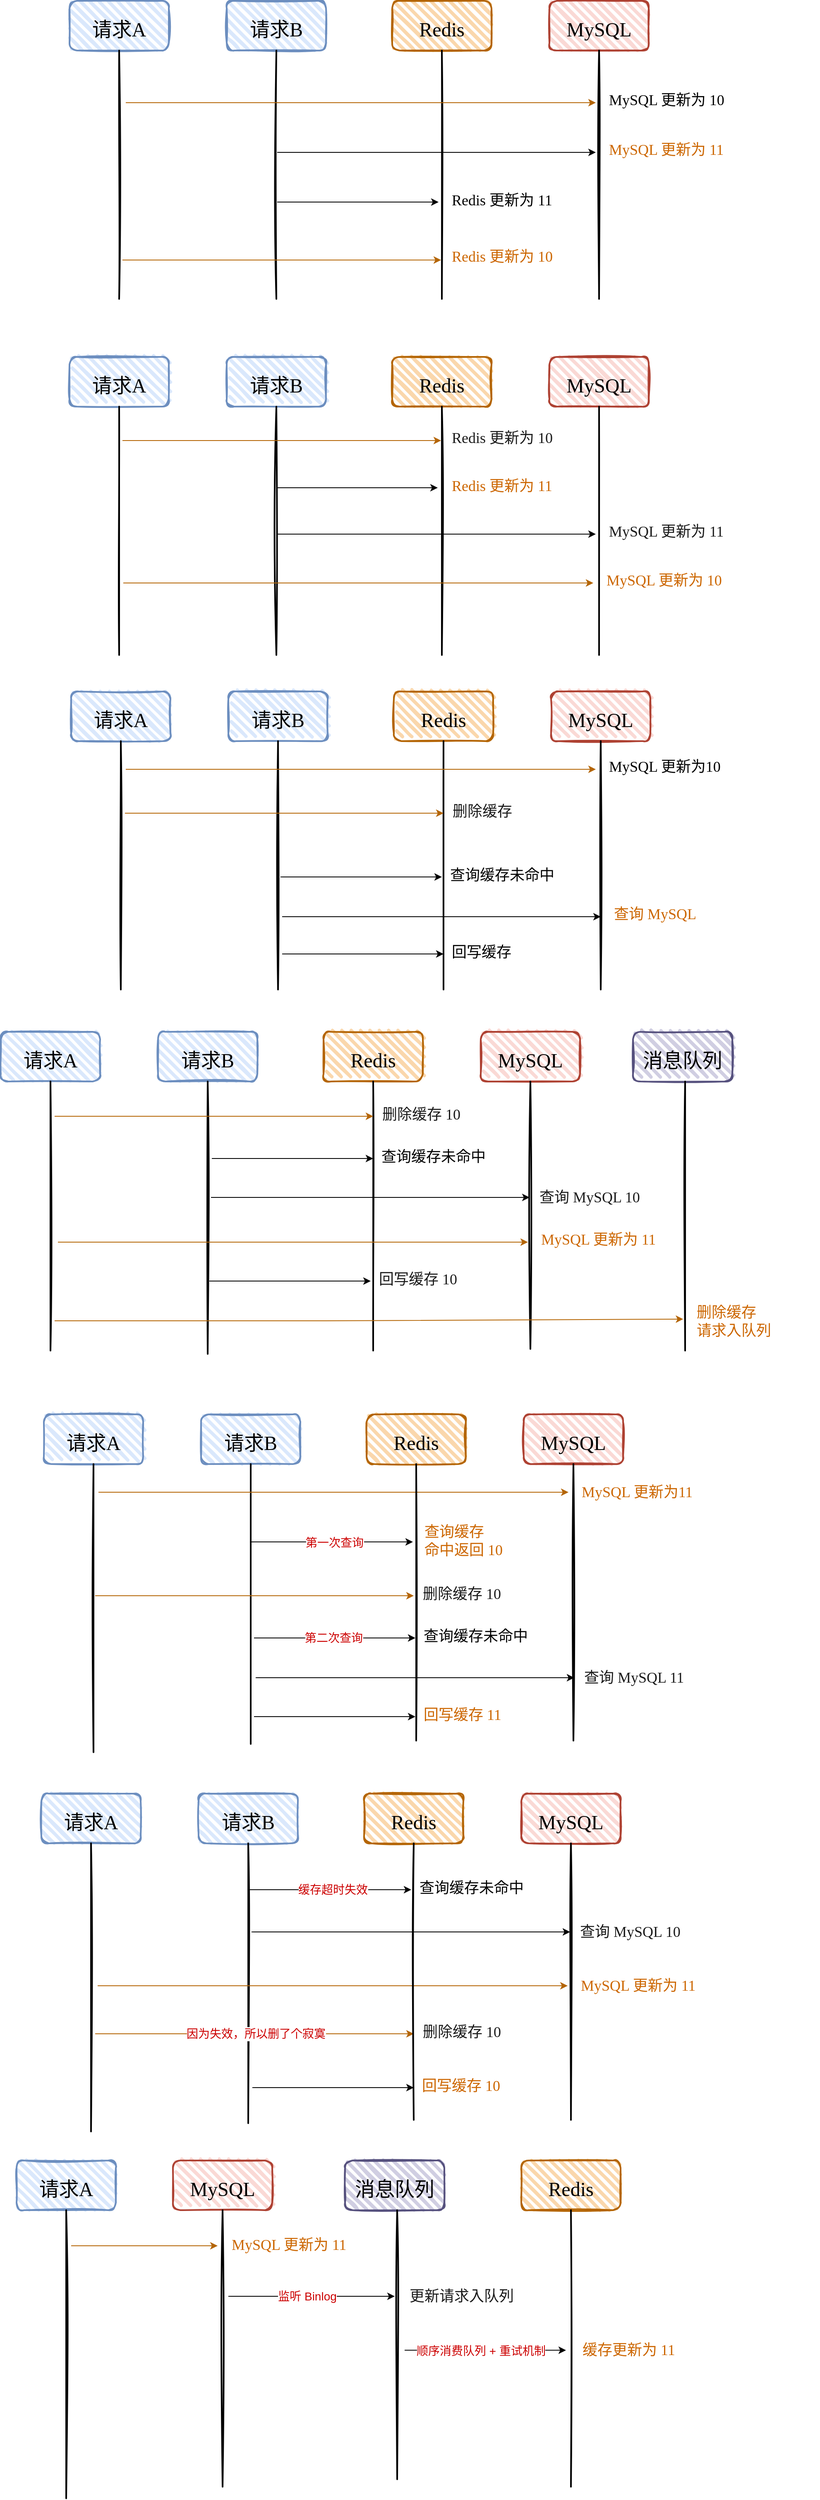 <mxfile version="17.4.0" type="device"><diagram id="GYB2QTVWEVXGpNYbcxTt" name="Page-1"><mxGraphModel dx="1541" dy="661" grid="0" gridSize="10" guides="1" tooltips="1" connect="1" arrows="1" fold="1" page="0" pageScale="1" pageWidth="827" pageHeight="1169" background="none" math="0" shadow="0"><root><mxCell id="0"/><mxCell id="1" parent="0"/><mxCell id="cZHwRomV8gvVCA8UP1Ws-7" value="&lt;font face=&quot;Comic Sans MS&quot; style=&quot;font-size: 24px&quot;&gt;请求A&lt;/font&gt;" style="rounded=1;whiteSpace=wrap;html=1;strokeWidth=2;fillWeight=4;hachureGap=8;hachureAngle=45;fillColor=#dae8fc;sketch=1;fontSize=36;strokeColor=#6c8ebf;" vertex="1" parent="1"><mxGeometry x="30" y="50" width="120" height="60" as="geometry"/></mxCell><mxCell id="cZHwRomV8gvVCA8UP1Ws-8" value="&lt;font face=&quot;Comic Sans MS&quot; style=&quot;font-size: 24px&quot;&gt;请求B&lt;/font&gt;" style="rounded=1;whiteSpace=wrap;html=1;strokeWidth=2;fillWeight=4;hachureGap=8;hachureAngle=45;fillColor=#dae8fc;sketch=1;fontSize=36;strokeColor=#6c8ebf;" vertex="1" parent="1"><mxGeometry x="220" y="50" width="120" height="60" as="geometry"/></mxCell><mxCell id="cZHwRomV8gvVCA8UP1Ws-9" value="&lt;font face=&quot;Comic Sans MS&quot; style=&quot;font-size: 24px&quot;&gt;Redis&lt;/font&gt;" style="rounded=1;whiteSpace=wrap;html=1;strokeWidth=2;fillWeight=4;hachureGap=8;hachureAngle=45;fillColor=#fad7ac;sketch=1;fontSize=36;strokeColor=#b46504;" vertex="1" parent="1"><mxGeometry x="420" y="50" width="120" height="60" as="geometry"/></mxCell><mxCell id="cZHwRomV8gvVCA8UP1Ws-10" value="&lt;font face=&quot;Comic Sans MS&quot; style=&quot;font-size: 24px&quot;&gt;MySQL&lt;/font&gt;" style="rounded=1;whiteSpace=wrap;html=1;strokeWidth=2;fillWeight=4;hachureGap=8;hachureAngle=45;fillColor=#fad9d5;sketch=1;fontSize=36;strokeColor=#ae4132;" vertex="1" parent="1"><mxGeometry x="610" y="50" width="120" height="60" as="geometry"/></mxCell><mxCell id="cZHwRomV8gvVCA8UP1Ws-11" value="" style="line;strokeWidth=2;direction=south;html=1;sketch=1;fontFamily=Comic Sans MS;fontSize=24;" vertex="1" parent="1"><mxGeometry x="85" y="110" width="10" height="300" as="geometry"/></mxCell><mxCell id="cZHwRomV8gvVCA8UP1Ws-12" value="" style="line;strokeWidth=2;direction=south;html=1;sketch=1;fontFamily=Comic Sans MS;fontSize=24;" vertex="1" parent="1"><mxGeometry x="275" y="110" width="10" height="300" as="geometry"/></mxCell><mxCell id="cZHwRomV8gvVCA8UP1Ws-13" value="" style="line;strokeWidth=2;direction=south;html=1;sketch=1;fontFamily=Comic Sans MS;fontSize=24;" vertex="1" parent="1"><mxGeometry x="475" y="110" width="10" height="300" as="geometry"/></mxCell><mxCell id="cZHwRomV8gvVCA8UP1Ws-14" value="" style="line;strokeWidth=2;direction=south;html=1;sketch=1;fontFamily=Comic Sans MS;fontSize=24;" vertex="1" parent="1"><mxGeometry x="665" y="110" width="10" height="300" as="geometry"/></mxCell><mxCell id="cZHwRomV8gvVCA8UP1Ws-24" value="" style="endArrow=classic;html=1;rounded=0;fontFamily=Comic Sans MS;fontSize=24;entryX=0.226;entryY=0.7;entryDx=0;entryDy=0;entryPerimeter=0;fillColor=#fad7ac;strokeColor=#b46504;" edge="1" parent="1"><mxGeometry relative="1" as="geometry"><mxPoint x="98" y="173" as="sourcePoint"/><mxPoint x="666" y="173.06" as="targetPoint"/><Array as="points"><mxPoint x="608" y="173"/></Array></mxGeometry></mxCell><mxCell id="cZHwRomV8gvVCA8UP1Ws-26" value="" style="endArrow=classic;html=1;rounded=0;fontFamily=Comic Sans MS;fontSize=24;entryX=0.226;entryY=0.7;entryDx=0;entryDy=0;entryPerimeter=0;" edge="1" parent="1"><mxGeometry relative="1" as="geometry"><mxPoint x="281" y="233" as="sourcePoint"/><mxPoint x="666" y="233.06" as="targetPoint"/><Array as="points"><mxPoint x="608" y="233"/></Array></mxGeometry></mxCell><mxCell id="cZHwRomV8gvVCA8UP1Ws-27" value="" style="endArrow=classic;html=1;rounded=0;fontFamily=Comic Sans MS;fontSize=24;entryX=0.226;entryY=0.7;entryDx=0;entryDy=0;entryPerimeter=0;" edge="1" parent="1"><mxGeometry relative="1" as="geometry"><mxPoint x="281" y="293" as="sourcePoint"/><mxPoint x="476" y="293.06" as="targetPoint"/><Array as="points"><mxPoint x="418" y="293"/></Array></mxGeometry></mxCell><mxCell id="cZHwRomV8gvVCA8UP1Ws-28" value="" style="endArrow=classic;html=1;rounded=0;fontFamily=Comic Sans MS;fontSize=24;entryX=0.226;entryY=0.7;entryDx=0;entryDy=0;entryPerimeter=0;fillColor=#fad7ac;strokeColor=#b46504;" edge="1" parent="1"><mxGeometry relative="1" as="geometry"><mxPoint x="94" y="363" as="sourcePoint"/><mxPoint x="479" y="363.06" as="targetPoint"/><Array as="points"><mxPoint x="421" y="363"/></Array></mxGeometry></mxCell><mxCell id="cZHwRomV8gvVCA8UP1Ws-29" value="&lt;font style=&quot;font-size: 18px&quot;&gt;MySQL 更新为 10&lt;/font&gt;" style="text;whiteSpace=wrap;html=1;fontSize=18;fontFamily=Comic Sans MS;" vertex="1" parent="1"><mxGeometry x="680" y="153" width="240" height="40" as="geometry"/></mxCell><mxCell id="cZHwRomV8gvVCA8UP1Ws-30" value="&lt;font style=&quot;font-size: 18px&quot; color=&quot;#cc6600&quot;&gt;MySQL 更新为 11&lt;/font&gt;" style="text;whiteSpace=wrap;html=1;fontSize=18;fontFamily=Comic Sans MS;" vertex="1" parent="1"><mxGeometry x="680" y="213" width="240" height="40" as="geometry"/></mxCell><mxCell id="cZHwRomV8gvVCA8UP1Ws-31" value="&lt;font style=&quot;font-size: 18px&quot;&gt;Redis 更新为 11&lt;/font&gt;" style="text;whiteSpace=wrap;html=1;fontSize=18;fontFamily=Comic Sans MS;" vertex="1" parent="1"><mxGeometry x="490" y="274" width="160" height="37" as="geometry"/></mxCell><mxCell id="cZHwRomV8gvVCA8UP1Ws-32" value="&lt;font style=&quot;font-size: 18px&quot; color=&quot;#cc6600&quot;&gt;Redis 更新为 10&lt;/font&gt;" style="text;whiteSpace=wrap;html=1;fontSize=18;fontFamily=Comic Sans MS;" vertex="1" parent="1"><mxGeometry x="490" y="342" width="150" height="38" as="geometry"/></mxCell><mxCell id="cZHwRomV8gvVCA8UP1Ws-33" value="&lt;font face=&quot;Comic Sans MS&quot; style=&quot;font-size: 24px&quot;&gt;请求A&lt;/font&gt;" style="rounded=1;whiteSpace=wrap;html=1;strokeWidth=2;fillWeight=4;hachureGap=8;hachureAngle=45;fillColor=#dae8fc;sketch=1;fontSize=36;strokeColor=#6c8ebf;" vertex="1" parent="1"><mxGeometry x="30" y="480" width="120" height="60" as="geometry"/></mxCell><mxCell id="cZHwRomV8gvVCA8UP1Ws-34" value="&lt;font face=&quot;Comic Sans MS&quot; style=&quot;font-size: 24px&quot;&gt;请求B&lt;/font&gt;" style="rounded=1;whiteSpace=wrap;html=1;strokeWidth=2;fillWeight=4;hachureGap=8;hachureAngle=45;fillColor=#dae8fc;sketch=1;fontSize=36;strokeColor=#6c8ebf;" vertex="1" parent="1"><mxGeometry x="220" y="480" width="120" height="60" as="geometry"/></mxCell><mxCell id="cZHwRomV8gvVCA8UP1Ws-35" value="&lt;font face=&quot;Comic Sans MS&quot; style=&quot;font-size: 24px&quot;&gt;Redis&lt;/font&gt;" style="rounded=1;whiteSpace=wrap;html=1;strokeWidth=2;fillWeight=4;hachureGap=8;hachureAngle=45;fillColor=#fad7ac;sketch=1;fontSize=36;strokeColor=#b46504;" vertex="1" parent="1"><mxGeometry x="420" y="480" width="120" height="60" as="geometry"/></mxCell><mxCell id="cZHwRomV8gvVCA8UP1Ws-36" value="&lt;font face=&quot;Comic Sans MS&quot; style=&quot;font-size: 24px&quot;&gt;MySQL&lt;/font&gt;" style="rounded=1;whiteSpace=wrap;html=1;strokeWidth=2;fillWeight=4;hachureGap=8;hachureAngle=45;fillColor=#fad9d5;sketch=1;fontSize=36;strokeColor=#ae4132;" vertex="1" parent="1"><mxGeometry x="610" y="480" width="120" height="60" as="geometry"/></mxCell><mxCell id="cZHwRomV8gvVCA8UP1Ws-37" value="" style="line;strokeWidth=2;direction=south;html=1;sketch=1;fontFamily=Comic Sans MS;fontSize=24;" vertex="1" parent="1"><mxGeometry x="85" y="540" width="10" height="300" as="geometry"/></mxCell><mxCell id="cZHwRomV8gvVCA8UP1Ws-38" value="" style="line;strokeWidth=2;direction=south;html=1;sketch=1;fontFamily=Comic Sans MS;fontSize=24;" vertex="1" parent="1"><mxGeometry x="275" y="540" width="10" height="300" as="geometry"/></mxCell><mxCell id="cZHwRomV8gvVCA8UP1Ws-39" value="" style="line;strokeWidth=2;direction=south;html=1;sketch=1;fontFamily=Comic Sans MS;fontSize=24;" vertex="1" parent="1"><mxGeometry x="475" y="540" width="10" height="300" as="geometry"/></mxCell><mxCell id="cZHwRomV8gvVCA8UP1Ws-40" value="" style="line;strokeWidth=2;direction=south;html=1;sketch=1;fontFamily=Comic Sans MS;fontSize=24;" vertex="1" parent="1"><mxGeometry x="665" y="540" width="10" height="300" as="geometry"/></mxCell><mxCell id="cZHwRomV8gvVCA8UP1Ws-41" value="" style="endArrow=classic;html=1;rounded=0;fontFamily=Comic Sans MS;fontSize=24;entryX=0.226;entryY=0.7;entryDx=0;entryDy=0;entryPerimeter=0;fillColor=#fad7ac;strokeColor=#b46504;" edge="1" parent="1"><mxGeometry relative="1" as="geometry"><mxPoint x="95" y="753" as="sourcePoint"/><mxPoint x="663.0" y="753.06" as="targetPoint"/><Array as="points"><mxPoint x="605" y="753"/></Array></mxGeometry></mxCell><mxCell id="cZHwRomV8gvVCA8UP1Ws-42" value="" style="endArrow=classic;html=1;rounded=0;fontFamily=Comic Sans MS;fontSize=24;entryX=0.226;entryY=0.7;entryDx=0;entryDy=0;entryPerimeter=0;" edge="1" parent="1"><mxGeometry relative="1" as="geometry"><mxPoint x="281" y="694" as="sourcePoint"/><mxPoint x="666.0" y="694.06" as="targetPoint"/><Array as="points"><mxPoint x="608" y="694"/></Array></mxGeometry></mxCell><mxCell id="cZHwRomV8gvVCA8UP1Ws-43" value="" style="endArrow=classic;html=1;rounded=0;fontFamily=Comic Sans MS;fontSize=24;entryX=0.226;entryY=0.7;entryDx=0;entryDy=0;entryPerimeter=0;" edge="1" parent="1"><mxGeometry relative="1" as="geometry"><mxPoint x="280" y="638" as="sourcePoint"/><mxPoint x="475" y="638.06" as="targetPoint"/><Array as="points"><mxPoint x="417" y="638"/></Array></mxGeometry></mxCell><mxCell id="cZHwRomV8gvVCA8UP1Ws-44" value="" style="endArrow=classic;html=1;rounded=0;fontFamily=Comic Sans MS;fontSize=24;entryX=0.226;entryY=0.7;entryDx=0;entryDy=0;entryPerimeter=0;fillColor=#fad7ac;strokeColor=#b46504;" edge="1" parent="1"><mxGeometry relative="1" as="geometry"><mxPoint x="94" y="581" as="sourcePoint"/><mxPoint x="479" y="581.06" as="targetPoint"/><Array as="points"><mxPoint x="421" y="581"/></Array></mxGeometry></mxCell><mxCell id="cZHwRomV8gvVCA8UP1Ws-45" value="&lt;font style=&quot;font-size: 18px&quot; color=&quot;#cc6600&quot;&gt;MySQL 更新为 10&lt;/font&gt;" style="text;whiteSpace=wrap;html=1;fontSize=18;fontFamily=Comic Sans MS;" vertex="1" parent="1"><mxGeometry x="677" y="733" width="240" height="40" as="geometry"/></mxCell><mxCell id="cZHwRomV8gvVCA8UP1Ws-46" value="&lt;font style=&quot;font-size: 18px&quot; color=&quot;#1a1a1a&quot;&gt;MySQL 更新为 11&lt;/font&gt;" style="text;whiteSpace=wrap;html=1;fontSize=18;fontFamily=Comic Sans MS;" vertex="1" parent="1"><mxGeometry x="680" y="674" width="240" height="40" as="geometry"/></mxCell><mxCell id="cZHwRomV8gvVCA8UP1Ws-47" value="&lt;font style=&quot;font-size: 18px&quot; color=&quot;#cc6600&quot;&gt;Redis 更新为 11&lt;/font&gt;" style="text;whiteSpace=wrap;html=1;fontSize=18;fontFamily=Comic Sans MS;" vertex="1" parent="1"><mxGeometry x="490" y="619" width="160" height="37" as="geometry"/></mxCell><mxCell id="cZHwRomV8gvVCA8UP1Ws-48" value="&lt;font style=&quot;font-size: 18px&quot; color=&quot;#1a1a1a&quot;&gt;Redis 更新为 10&lt;/font&gt;" style="text;whiteSpace=wrap;html=1;fontSize=18;fontFamily=Comic Sans MS;" vertex="1" parent="1"><mxGeometry x="490" y="561" width="150" height="38" as="geometry"/></mxCell><mxCell id="cZHwRomV8gvVCA8UP1Ws-49" value="&lt;font face=&quot;Comic Sans MS&quot; style=&quot;font-size: 24px&quot;&gt;请求A&lt;/font&gt;" style="rounded=1;whiteSpace=wrap;html=1;strokeWidth=2;fillWeight=4;hachureGap=8;hachureAngle=45;fillColor=#dae8fc;sketch=1;fontSize=36;strokeColor=#6c8ebf;" vertex="1" parent="1"><mxGeometry x="32" y="884" width="120" height="60" as="geometry"/></mxCell><mxCell id="cZHwRomV8gvVCA8UP1Ws-50" value="&lt;font face=&quot;Comic Sans MS&quot; style=&quot;font-size: 24px&quot;&gt;请求B&lt;/font&gt;" style="rounded=1;whiteSpace=wrap;html=1;strokeWidth=2;fillWeight=4;hachureGap=8;hachureAngle=45;fillColor=#dae8fc;sketch=1;fontSize=36;strokeColor=#6c8ebf;" vertex="1" parent="1"><mxGeometry x="222" y="884" width="120" height="60" as="geometry"/></mxCell><mxCell id="cZHwRomV8gvVCA8UP1Ws-51" value="&lt;font face=&quot;Comic Sans MS&quot; style=&quot;font-size: 24px&quot;&gt;Redis&lt;/font&gt;" style="rounded=1;whiteSpace=wrap;html=1;strokeWidth=2;fillWeight=4;hachureGap=8;hachureAngle=45;fillColor=#fad7ac;sketch=1;fontSize=36;strokeColor=#b46504;" vertex="1" parent="1"><mxGeometry x="422" y="884" width="120" height="60" as="geometry"/></mxCell><mxCell id="cZHwRomV8gvVCA8UP1Ws-52" value="&lt;font face=&quot;Comic Sans MS&quot; style=&quot;font-size: 24px&quot;&gt;MySQL&lt;/font&gt;" style="rounded=1;whiteSpace=wrap;html=1;strokeWidth=2;fillWeight=4;hachureGap=8;hachureAngle=45;fillColor=#fad9d5;sketch=1;fontSize=36;strokeColor=#ae4132;" vertex="1" parent="1"><mxGeometry x="612" y="884" width="120" height="60" as="geometry"/></mxCell><mxCell id="cZHwRomV8gvVCA8UP1Ws-53" value="" style="line;strokeWidth=2;direction=south;html=1;sketch=1;fontFamily=Comic Sans MS;fontSize=24;" vertex="1" parent="1"><mxGeometry x="87" y="944" width="10" height="300" as="geometry"/></mxCell><mxCell id="cZHwRomV8gvVCA8UP1Ws-54" value="" style="line;strokeWidth=2;direction=south;html=1;sketch=1;fontFamily=Comic Sans MS;fontSize=24;" vertex="1" parent="1"><mxGeometry x="277" y="944" width="10" height="300" as="geometry"/></mxCell><mxCell id="cZHwRomV8gvVCA8UP1Ws-55" value="" style="line;strokeWidth=2;direction=south;html=1;sketch=1;fontFamily=Comic Sans MS;fontSize=24;" vertex="1" parent="1"><mxGeometry x="477" y="944" width="10" height="300" as="geometry"/></mxCell><mxCell id="cZHwRomV8gvVCA8UP1Ws-56" value="" style="line;strokeWidth=2;direction=south;html=1;sketch=1;fontFamily=Comic Sans MS;fontSize=24;" vertex="1" parent="1"><mxGeometry x="667" y="944" width="10" height="300" as="geometry"/></mxCell><mxCell id="cZHwRomV8gvVCA8UP1Ws-57" value="" style="endArrow=classic;html=1;rounded=0;fontFamily=Comic Sans MS;fontSize=24;entryX=0.226;entryY=0.7;entryDx=0;entryDy=0;entryPerimeter=0;fillColor=#fad7ac;strokeColor=#b46504;" edge="1" parent="1"><mxGeometry relative="1" as="geometry"><mxPoint x="98" y="978" as="sourcePoint"/><mxPoint x="666.0" y="978.06" as="targetPoint"/><Array as="points"><mxPoint x="608" y="978"/></Array></mxGeometry></mxCell><mxCell id="cZHwRomV8gvVCA8UP1Ws-58" value="" style="endArrow=classic;html=1;rounded=0;fontFamily=Comic Sans MS;fontSize=24;entryX=0.226;entryY=0.7;entryDx=0;entryDy=0;entryPerimeter=0;" edge="1" parent="1"><mxGeometry relative="1" as="geometry"><mxPoint x="287" y="1156" as="sourcePoint"/><mxPoint x="672.0" y="1156.06" as="targetPoint"/><Array as="points"><mxPoint x="614" y="1156"/></Array></mxGeometry></mxCell><mxCell id="cZHwRomV8gvVCA8UP1Ws-59" value="" style="endArrow=classic;html=1;rounded=0;fontFamily=Comic Sans MS;fontSize=24;entryX=0.226;entryY=0.7;entryDx=0;entryDy=0;entryPerimeter=0;" edge="1" parent="1"><mxGeometry relative="1" as="geometry"><mxPoint x="285" y="1108" as="sourcePoint"/><mxPoint x="480" y="1108.06" as="targetPoint"/><Array as="points"><mxPoint x="422" y="1108"/></Array></mxGeometry></mxCell><mxCell id="cZHwRomV8gvVCA8UP1Ws-60" value="" style="endArrow=classic;html=1;rounded=0;fontFamily=Comic Sans MS;fontSize=24;entryX=0.226;entryY=0.7;entryDx=0;entryDy=0;entryPerimeter=0;fillColor=#fad7ac;strokeColor=#b46504;" edge="1" parent="1"><mxGeometry relative="1" as="geometry"><mxPoint x="97" y="1031" as="sourcePoint"/><mxPoint x="482" y="1031.06" as="targetPoint"/><Array as="points"><mxPoint x="424" y="1031"/></Array></mxGeometry></mxCell><mxCell id="cZHwRomV8gvVCA8UP1Ws-61" value="&lt;font style=&quot;font-size: 18px&quot;&gt;MySQL 更新为10&lt;/font&gt;" style="text;whiteSpace=wrap;html=1;fontSize=18;fontFamily=Comic Sans MS;" vertex="1" parent="1"><mxGeometry x="680" y="958" width="240" height="40" as="geometry"/></mxCell><mxCell id="cZHwRomV8gvVCA8UP1Ws-62" value="&lt;font style=&quot;font-size: 18px&quot; color=&quot;#cc6600&quot;&gt;查询 MySQL&lt;/font&gt;" style="text;whiteSpace=wrap;html=1;fontSize=18;fontFamily=Comic Sans MS;" vertex="1" parent="1"><mxGeometry x="686" y="1136" width="167" height="40" as="geometry"/></mxCell><mxCell id="cZHwRomV8gvVCA8UP1Ws-63" value="&lt;font style=&quot;font-size: 18px&quot;&gt;查询缓存未命中&lt;/font&gt;" style="text;whiteSpace=wrap;html=1;fontSize=18;fontFamily=Comic Sans MS;" vertex="1" parent="1"><mxGeometry x="488" y="1089" width="140" height="37" as="geometry"/></mxCell><mxCell id="cZHwRomV8gvVCA8UP1Ws-64" value="&lt;font style=&quot;font-size: 18px&quot; color=&quot;#1a1a1a&quot;&gt;删除缓存&lt;/font&gt;" style="text;whiteSpace=wrap;html=1;fontSize=18;fontFamily=Comic Sans MS;" vertex="1" parent="1"><mxGeometry x="491" y="1012" width="150" height="38" as="geometry"/></mxCell><mxCell id="cZHwRomV8gvVCA8UP1Ws-65" value="" style="endArrow=classic;html=1;rounded=0;fontFamily=Comic Sans MS;fontSize=24;entryX=0.226;entryY=0.7;entryDx=0;entryDy=0;entryPerimeter=0;" edge="1" parent="1"><mxGeometry relative="1" as="geometry"><mxPoint x="287" y="1201" as="sourcePoint"/><mxPoint x="482" y="1201.06" as="targetPoint"/><Array as="points"><mxPoint x="424" y="1201"/></Array></mxGeometry></mxCell><mxCell id="cZHwRomV8gvVCA8UP1Ws-66" value="回写缓存" style="text;whiteSpace=wrap;html=1;fontSize=18;fontFamily=Comic Sans MS;" vertex="1" parent="1"><mxGeometry x="490" y="1182" width="140" height="37" as="geometry"/></mxCell><mxCell id="cZHwRomV8gvVCA8UP1Ws-67" value="&lt;font face=&quot;Comic Sans MS&quot; style=&quot;font-size: 24px&quot;&gt;请求A&lt;/font&gt;" style="rounded=1;whiteSpace=wrap;html=1;strokeWidth=2;fillWeight=4;hachureGap=8;hachureAngle=45;fillColor=#dae8fc;sketch=1;fontSize=36;strokeColor=#6c8ebf;" vertex="1" parent="1"><mxGeometry x="-53" y="1295" width="120" height="60" as="geometry"/></mxCell><mxCell id="cZHwRomV8gvVCA8UP1Ws-68" value="&lt;font face=&quot;Comic Sans MS&quot; style=&quot;font-size: 24px&quot;&gt;请求B&lt;/font&gt;" style="rounded=1;whiteSpace=wrap;html=1;strokeWidth=2;fillWeight=4;hachureGap=8;hachureAngle=45;fillColor=#dae8fc;sketch=1;fontSize=36;strokeColor=#6c8ebf;" vertex="1" parent="1"><mxGeometry x="137" y="1295" width="120" height="60" as="geometry"/></mxCell><mxCell id="cZHwRomV8gvVCA8UP1Ws-69" value="&lt;font face=&quot;Comic Sans MS&quot; style=&quot;font-size: 24px&quot;&gt;Redis&lt;/font&gt;" style="rounded=1;whiteSpace=wrap;html=1;strokeWidth=2;fillWeight=4;hachureGap=8;hachureAngle=45;fillColor=#fad7ac;sketch=1;fontSize=36;strokeColor=#b46504;" vertex="1" parent="1"><mxGeometry x="337" y="1295" width="120" height="60" as="geometry"/></mxCell><mxCell id="cZHwRomV8gvVCA8UP1Ws-70" value="&lt;font face=&quot;Comic Sans MS&quot; style=&quot;font-size: 24px&quot;&gt;MySQL&lt;/font&gt;" style="rounded=1;whiteSpace=wrap;html=1;strokeWidth=2;fillWeight=4;hachureGap=8;hachureAngle=45;fillColor=#fad9d5;sketch=1;fontSize=36;strokeColor=#ae4132;" vertex="1" parent="1"><mxGeometry x="527" y="1295" width="120" height="60" as="geometry"/></mxCell><mxCell id="cZHwRomV8gvVCA8UP1Ws-71" value="" style="line;strokeWidth=2;direction=south;html=1;sketch=1;fontFamily=Comic Sans MS;fontSize=24;" vertex="1" parent="1"><mxGeometry x="2" y="1355" width="10" height="325" as="geometry"/></mxCell><mxCell id="cZHwRomV8gvVCA8UP1Ws-72" value="" style="line;strokeWidth=2;direction=south;html=1;sketch=1;fontFamily=Comic Sans MS;fontSize=24;" vertex="1" parent="1"><mxGeometry x="192" y="1355" width="10" height="329" as="geometry"/></mxCell><mxCell id="cZHwRomV8gvVCA8UP1Ws-73" value="" style="line;strokeWidth=2;direction=south;html=1;sketch=1;fontFamily=Comic Sans MS;fontSize=24;" vertex="1" parent="1"><mxGeometry x="392" y="1355" width="10" height="325" as="geometry"/></mxCell><mxCell id="cZHwRomV8gvVCA8UP1Ws-74" value="" style="line;strokeWidth=2;direction=south;html=1;sketch=1;fontFamily=Comic Sans MS;fontSize=24;" vertex="1" parent="1"><mxGeometry x="582" y="1355" width="10" height="323" as="geometry"/></mxCell><mxCell id="cZHwRomV8gvVCA8UP1Ws-75" value="" style="endArrow=classic;html=1;rounded=0;fontFamily=Comic Sans MS;fontSize=24;entryX=0.226;entryY=0.7;entryDx=0;entryDy=0;entryPerimeter=0;fillColor=#fad7ac;strokeColor=#b46504;" edge="1" parent="1"><mxGeometry relative="1" as="geometry"><mxPoint x="16" y="1549" as="sourcePoint"/><mxPoint x="584.0" y="1549.06" as="targetPoint"/><Array as="points"><mxPoint x="526" y="1549"/></Array></mxGeometry></mxCell><mxCell id="cZHwRomV8gvVCA8UP1Ws-76" value="" style="endArrow=classic;html=1;rounded=0;fontFamily=Comic Sans MS;fontSize=24;entryX=0.226;entryY=0.7;entryDx=0;entryDy=0;entryPerimeter=0;" edge="1" parent="1"><mxGeometry relative="1" as="geometry"><mxPoint x="255" y="2075" as="sourcePoint"/><mxPoint x="640" y="2075.06" as="targetPoint"/><Array as="points"><mxPoint x="582" y="2075"/></Array></mxGeometry></mxCell><mxCell id="cZHwRomV8gvVCA8UP1Ws-77" value="" style="endArrow=classic;html=1;rounded=0;fontFamily=Comic Sans MS;fontSize=24;entryX=0.226;entryY=0.7;entryDx=0;entryDy=0;entryPerimeter=0;" edge="1" parent="1"><mxGeometry relative="1" as="geometry"><mxPoint x="253" y="2027.0" as="sourcePoint"/><mxPoint x="448" y="2027.06" as="targetPoint"/><Array as="points"><mxPoint x="390" y="2027"/></Array></mxGeometry></mxCell><mxCell id="cZHwRomV8gvVCA8UP1Ws-112" value="&lt;font color=&quot;#cc0000&quot;&gt;第二次查询&lt;/font&gt;" style="edgeLabel;html=1;align=center;verticalAlign=middle;resizable=0;points=[];fontSize=14;fontColor=#CC6600;" vertex="1" connectable="0" parent="cZHwRomV8gvVCA8UP1Ws-77"><mxGeometry x="-0.126" relative="1" as="geometry"><mxPoint x="11" as="offset"/></mxGeometry></mxCell><mxCell id="cZHwRomV8gvVCA8UP1Ws-78" value="" style="endArrow=classic;html=1;rounded=0;fontFamily=Comic Sans MS;fontSize=24;entryX=0.226;entryY=0.7;entryDx=0;entryDy=0;entryPerimeter=0;fillColor=#fad7ac;strokeColor=#b46504;" edge="1" parent="1"><mxGeometry relative="1" as="geometry"><mxPoint x="12" y="1397" as="sourcePoint"/><mxPoint x="397" y="1397.06" as="targetPoint"/><Array as="points"><mxPoint x="339" y="1397"/></Array></mxGeometry></mxCell><mxCell id="cZHwRomV8gvVCA8UP1Ws-79" value="&lt;font style=&quot;font-size: 18px&quot; color=&quot;#cc6600&quot;&gt;MySQL 更新为 11&lt;/font&gt;" style="text;whiteSpace=wrap;html=1;fontSize=18;fontFamily=Comic Sans MS;" vertex="1" parent="1"><mxGeometry x="598" y="1529" width="240" height="40" as="geometry"/></mxCell><mxCell id="cZHwRomV8gvVCA8UP1Ws-80" value="&lt;font style=&quot;font-size: 18px&quot; color=&quot;#1a1a1a&quot;&gt;查询 MySQL 11&lt;/font&gt;" style="text;whiteSpace=wrap;html=1;fontSize=18;fontFamily=Comic Sans MS;" vertex="1" parent="1"><mxGeometry x="650" y="2058" width="167" height="40" as="geometry"/></mxCell><mxCell id="cZHwRomV8gvVCA8UP1Ws-81" value="&lt;font style=&quot;font-size: 18px&quot;&gt;查询缓存未命中&lt;/font&gt;" style="text;whiteSpace=wrap;html=1;fontSize=18;fontFamily=Comic Sans MS;" vertex="1" parent="1"><mxGeometry x="456" y="2008" width="140" height="37" as="geometry"/></mxCell><mxCell id="cZHwRomV8gvVCA8UP1Ws-82" value="&lt;font style=&quot;font-size: 18px&quot; color=&quot;#1a1a1a&quot;&gt;删除缓存 10&lt;/font&gt;" style="text;whiteSpace=wrap;html=1;fontSize=18;fontFamily=Comic Sans MS;" vertex="1" parent="1"><mxGeometry x="406" y="1378" width="150" height="38" as="geometry"/></mxCell><mxCell id="cZHwRomV8gvVCA8UP1Ws-83" value="" style="endArrow=classic;html=1;rounded=0;fontFamily=Comic Sans MS;fontSize=24;entryX=0.226;entryY=0.7;entryDx=0;entryDy=0;entryPerimeter=0;" edge="1" parent="1"><mxGeometry relative="1" as="geometry"><mxPoint x="253" y="2122" as="sourcePoint"/><mxPoint x="448" y="2122.06" as="targetPoint"/><Array as="points"><mxPoint x="390" y="2122"/></Array></mxGeometry></mxCell><mxCell id="cZHwRomV8gvVCA8UP1Ws-84" value="&lt;font color=&quot;#cc6600&quot;&gt;回写缓存 11&lt;/font&gt;" style="text;whiteSpace=wrap;html=1;fontSize=18;fontFamily=Comic Sans MS;" vertex="1" parent="1"><mxGeometry x="456" y="2103" width="140" height="37" as="geometry"/></mxCell><mxCell id="cZHwRomV8gvVCA8UP1Ws-85" value="" style="endArrow=classic;html=1;rounded=0;fontFamily=Comic Sans MS;fontSize=24;entryX=0.883;entryY=0.73;entryDx=0;entryDy=0;entryPerimeter=0;fillColor=#fad7ac;strokeColor=#b46504;" edge="1" parent="1" target="cZHwRomV8gvVCA8UP1Ws-88"><mxGeometry relative="1" as="geometry"><mxPoint x="12" y="1644" as="sourcePoint"/><mxPoint x="397" y="1644.06" as="targetPoint"/><Array as="points"><mxPoint x="339" y="1644"/></Array></mxGeometry></mxCell><mxCell id="cZHwRomV8gvVCA8UP1Ws-86" value="&lt;font color=&quot;#cc6600&quot;&gt;删除缓存&lt;br&gt;请求入队列&lt;/font&gt;" style="text;whiteSpace=wrap;html=1;fontSize=18;fontFamily=Comic Sans MS;" vertex="1" parent="1"><mxGeometry x="786" y="1617" width="150" height="38" as="geometry"/></mxCell><mxCell id="cZHwRomV8gvVCA8UP1Ws-87" value="&lt;font face=&quot;Comic Sans MS&quot; style=&quot;font-size: 24px&quot;&gt;消息队列&lt;/font&gt;" style="rounded=1;whiteSpace=wrap;html=1;strokeWidth=2;fillWeight=4;hachureGap=8;hachureAngle=45;fillColor=#d0cee2;sketch=1;fontSize=36;strokeColor=#56517e;" vertex="1" parent="1"><mxGeometry x="711" y="1295" width="120" height="60" as="geometry"/></mxCell><mxCell id="cZHwRomV8gvVCA8UP1Ws-88" value="" style="line;strokeWidth=2;direction=south;html=1;sketch=1;fontFamily=Comic Sans MS;fontSize=24;" vertex="1" parent="1"><mxGeometry x="769" y="1355" width="10" height="325" as="geometry"/></mxCell><mxCell id="cZHwRomV8gvVCA8UP1Ws-89" value="&lt;font face=&quot;Comic Sans MS&quot; style=&quot;font-size: 24px&quot;&gt;请求A&lt;/font&gt;" style="rounded=1;whiteSpace=wrap;html=1;strokeWidth=2;fillWeight=4;hachureGap=8;hachureAngle=45;fillColor=#dae8fc;sketch=1;fontSize=36;strokeColor=#6c8ebf;" vertex="1" parent="1"><mxGeometry x="-1" y="1757" width="120" height="60" as="geometry"/></mxCell><mxCell id="cZHwRomV8gvVCA8UP1Ws-90" value="&lt;font face=&quot;Comic Sans MS&quot; style=&quot;font-size: 24px&quot;&gt;请求B&lt;/font&gt;" style="rounded=1;whiteSpace=wrap;html=1;strokeWidth=2;fillWeight=4;hachureGap=8;hachureAngle=45;fillColor=#dae8fc;sketch=1;fontSize=36;strokeColor=#6c8ebf;" vertex="1" parent="1"><mxGeometry x="189" y="1757" width="120" height="60" as="geometry"/></mxCell><mxCell id="cZHwRomV8gvVCA8UP1Ws-91" value="&lt;font face=&quot;Comic Sans MS&quot; style=&quot;font-size: 24px&quot;&gt;Redis&lt;/font&gt;" style="rounded=1;whiteSpace=wrap;html=1;strokeWidth=2;fillWeight=4;hachureGap=8;hachureAngle=45;fillColor=#fad7ac;sketch=1;fontSize=36;strokeColor=#b46504;" vertex="1" parent="1"><mxGeometry x="389" y="1757" width="120" height="60" as="geometry"/></mxCell><mxCell id="cZHwRomV8gvVCA8UP1Ws-92" value="&lt;font face=&quot;Comic Sans MS&quot; style=&quot;font-size: 24px&quot;&gt;MySQL&lt;/font&gt;" style="rounded=1;whiteSpace=wrap;html=1;strokeWidth=2;fillWeight=4;hachureGap=8;hachureAngle=45;fillColor=#fad9d5;sketch=1;fontSize=36;strokeColor=#ae4132;" vertex="1" parent="1"><mxGeometry x="579" y="1757" width="120" height="60" as="geometry"/></mxCell><mxCell id="cZHwRomV8gvVCA8UP1Ws-94" value="" style="line;strokeWidth=2;direction=south;html=1;sketch=1;fontFamily=Comic Sans MS;fontSize=24;" vertex="1" parent="1"><mxGeometry x="244" y="1817" width="10" height="338" as="geometry"/></mxCell><mxCell id="cZHwRomV8gvVCA8UP1Ws-96" value="" style="line;strokeWidth=2;direction=south;html=1;sketch=1;fontFamily=Comic Sans MS;fontSize=24;" vertex="1" parent="1"><mxGeometry x="634" y="1817" width="10" height="334" as="geometry"/></mxCell><mxCell id="cZHwRomV8gvVCA8UP1Ws-97" value="" style="endArrow=classic;html=1;rounded=0;fontFamily=Comic Sans MS;fontSize=24;entryX=0.226;entryY=0.7;entryDx=0;entryDy=0;entryPerimeter=0;fillColor=#fad7ac;strokeColor=#b46504;" edge="1" parent="1"><mxGeometry relative="1" as="geometry"><mxPoint x="65" y="1851" as="sourcePoint"/><mxPoint x="633.0" y="1851.06" as="targetPoint"/><Array as="points"><mxPoint x="575" y="1851"/></Array></mxGeometry></mxCell><mxCell id="cZHwRomV8gvVCA8UP1Ws-99" value="" style="endArrow=classic;html=1;rounded=0;fontFamily=Comic Sans MS;fontSize=24;entryX=0.226;entryY=0.7;entryDx=0;entryDy=0;entryPerimeter=0;" edge="1" parent="1"><mxGeometry relative="1" as="geometry"><mxPoint x="250.0" y="1911.0" as="sourcePoint"/><mxPoint x="445" y="1911.06" as="targetPoint"/><Array as="points"><mxPoint x="387" y="1911"/></Array></mxGeometry></mxCell><mxCell id="cZHwRomV8gvVCA8UP1Ws-111" value="&lt;font style=&quot;font-size: 14px&quot; color=&quot;#cc0000&quot;&gt;第一次查询&lt;/font&gt;" style="edgeLabel;html=1;align=center;verticalAlign=middle;resizable=0;points=[];fontColor=#CC6600;" vertex="1" connectable="0" parent="cZHwRomV8gvVCA8UP1Ws-99"><mxGeometry x="0.137" y="3" relative="1" as="geometry"><mxPoint x="-11" y="4" as="offset"/></mxGeometry></mxCell><mxCell id="cZHwRomV8gvVCA8UP1Ws-100" value="" style="endArrow=classic;html=1;rounded=0;fontFamily=Comic Sans MS;fontSize=24;entryX=0.226;entryY=0.7;entryDx=0;entryDy=0;entryPerimeter=0;fillColor=#fad7ac;strokeColor=#b46504;" edge="1" parent="1"><mxGeometry relative="1" as="geometry"><mxPoint x="61" y="1976" as="sourcePoint"/><mxPoint x="446" y="1976.06" as="targetPoint"/><Array as="points"><mxPoint x="388" y="1976"/></Array></mxGeometry></mxCell><mxCell id="cZHwRomV8gvVCA8UP1Ws-102" value="&lt;font style=&quot;font-size: 18px&quot; color=&quot;#cc6600&quot;&gt;查询缓存&lt;br&gt;命中返回 10&lt;/font&gt;" style="text;whiteSpace=wrap;html=1;fontSize=18;fontFamily=Comic Sans MS;" vertex="1" parent="1"><mxGeometry x="457" y="1882" width="194" height="37" as="geometry"/></mxCell><mxCell id="cZHwRomV8gvVCA8UP1Ws-103" value="&lt;font style=&quot;font-size: 18px&quot; color=&quot;#1a1a1a&quot;&gt;删除缓存 10&lt;/font&gt;" style="text;whiteSpace=wrap;html=1;fontSize=18;fontFamily=Comic Sans MS;" vertex="1" parent="1"><mxGeometry x="455" y="1957" width="150" height="38" as="geometry"/></mxCell><mxCell id="cZHwRomV8gvVCA8UP1Ws-106" value="" style="line;strokeWidth=2;direction=south;html=1;sketch=1;fontFamily=Comic Sans MS;fontSize=24;" vertex="1" parent="1"><mxGeometry x="444" y="1817" width="10" height="334" as="geometry"/></mxCell><mxCell id="cZHwRomV8gvVCA8UP1Ws-107" value="" style="line;strokeWidth=2;direction=south;html=1;sketch=1;fontFamily=Comic Sans MS;fontSize=24;" vertex="1" parent="1"><mxGeometry x="54" y="1817" width="10" height="348" as="geometry"/></mxCell><mxCell id="cZHwRomV8gvVCA8UP1Ws-110" value="&lt;font style=&quot;font-size: 18px&quot; color=&quot;#cc6600&quot;&gt;MySQL 更新为11&lt;/font&gt;" style="text;whiteSpace=wrap;html=1;fontSize=18;fontFamily=Comic Sans MS;" vertex="1" parent="1"><mxGeometry x="647" y="1834" width="170" height="40" as="geometry"/></mxCell><mxCell id="cZHwRomV8gvVCA8UP1Ws-113" value="" style="endArrow=classic;html=1;rounded=0;fontFamily=Comic Sans MS;fontSize=24;entryX=0.226;entryY=0.7;entryDx=0;entryDy=0;entryPerimeter=0;" edge="1" parent="1"><mxGeometry relative="1" as="geometry"><mxPoint x="250" y="2382" as="sourcePoint"/><mxPoint x="635" y="2382.06" as="targetPoint"/><Array as="points"><mxPoint x="577" y="2382"/></Array></mxGeometry></mxCell><mxCell id="cZHwRomV8gvVCA8UP1Ws-114" value="" style="endArrow=classic;html=1;rounded=0;fontFamily=Comic Sans MS;fontSize=24;entryX=0.226;entryY=0.7;entryDx=0;entryDy=0;entryPerimeter=0;" edge="1" parent="1"><mxGeometry relative="1" as="geometry"><mxPoint x="248" y="2331" as="sourcePoint"/><mxPoint x="443" y="2331.06" as="targetPoint"/><Array as="points"><mxPoint x="385" y="2331"/></Array></mxGeometry></mxCell><mxCell id="cZHwRomV8gvVCA8UP1Ws-141" value="&lt;font color=&quot;#cc0000&quot;&gt;缓存超时失效&lt;/font&gt;" style="edgeLabel;html=1;align=center;verticalAlign=middle;resizable=0;points=[];fontSize=14;fontColor=#1A1A1A;" vertex="1" connectable="0" parent="cZHwRomV8gvVCA8UP1Ws-114"><mxGeometry x="0.221" y="-1" relative="1" as="geometry"><mxPoint x="-19" y="-1" as="offset"/></mxGeometry></mxCell><mxCell id="cZHwRomV8gvVCA8UP1Ws-116" value="&lt;font style=&quot;font-size: 18px&quot; color=&quot;#1a1a1a&quot;&gt;查询 MySQL 10&lt;/font&gt;" style="text;whiteSpace=wrap;html=1;fontSize=18;fontFamily=Comic Sans MS;" vertex="1" parent="1"><mxGeometry x="645" y="2365" width="167" height="40" as="geometry"/></mxCell><mxCell id="cZHwRomV8gvVCA8UP1Ws-117" value="&lt;font style=&quot;font-size: 18px&quot;&gt;查询缓存未命中&lt;/font&gt;" style="text;whiteSpace=wrap;html=1;fontSize=18;fontFamily=Comic Sans MS;" vertex="1" parent="1"><mxGeometry x="451" y="2312" width="140" height="37" as="geometry"/></mxCell><mxCell id="cZHwRomV8gvVCA8UP1Ws-118" value="" style="endArrow=classic;html=1;rounded=0;fontFamily=Comic Sans MS;fontSize=24;entryX=0.226;entryY=0.7;entryDx=0;entryDy=0;entryPerimeter=0;" edge="1" parent="1"><mxGeometry relative="1" as="geometry"><mxPoint x="251" y="2570" as="sourcePoint"/><mxPoint x="446" y="2570.06" as="targetPoint"/><Array as="points"><mxPoint x="388" y="2570"/></Array></mxGeometry></mxCell><mxCell id="cZHwRomV8gvVCA8UP1Ws-119" value="&lt;font color=&quot;#cc6600&quot;&gt;回写缓存 10&lt;/font&gt;" style="text;whiteSpace=wrap;html=1;fontSize=18;fontFamily=Comic Sans MS;" vertex="1" parent="1"><mxGeometry x="454" y="2551" width="140" height="37" as="geometry"/></mxCell><mxCell id="cZHwRomV8gvVCA8UP1Ws-120" value="&lt;font face=&quot;Comic Sans MS&quot; style=&quot;font-size: 24px&quot;&gt;请求A&lt;/font&gt;" style="rounded=1;whiteSpace=wrap;html=1;strokeWidth=2;fillWeight=4;hachureGap=8;hachureAngle=45;fillColor=#dae8fc;sketch=1;fontSize=36;strokeColor=#6c8ebf;" vertex="1" parent="1"><mxGeometry x="-4" y="2215" width="120" height="60" as="geometry"/></mxCell><mxCell id="cZHwRomV8gvVCA8UP1Ws-121" value="&lt;font face=&quot;Comic Sans MS&quot; style=&quot;font-size: 24px&quot;&gt;请求B&lt;/font&gt;" style="rounded=1;whiteSpace=wrap;html=1;strokeWidth=2;fillWeight=4;hachureGap=8;hachureAngle=45;fillColor=#dae8fc;sketch=1;fontSize=36;strokeColor=#6c8ebf;" vertex="1" parent="1"><mxGeometry x="186" y="2215" width="120" height="60" as="geometry"/></mxCell><mxCell id="cZHwRomV8gvVCA8UP1Ws-122" value="&lt;font face=&quot;Comic Sans MS&quot; style=&quot;font-size: 24px&quot;&gt;Redis&lt;/font&gt;" style="rounded=1;whiteSpace=wrap;html=1;strokeWidth=2;fillWeight=4;hachureGap=8;hachureAngle=45;fillColor=#fad7ac;sketch=1;fontSize=36;strokeColor=#b46504;" vertex="1" parent="1"><mxGeometry x="386" y="2215" width="120" height="60" as="geometry"/></mxCell><mxCell id="cZHwRomV8gvVCA8UP1Ws-123" value="&lt;font face=&quot;Comic Sans MS&quot; style=&quot;font-size: 24px&quot;&gt;MySQL&lt;/font&gt;" style="rounded=1;whiteSpace=wrap;html=1;strokeWidth=2;fillWeight=4;hachureGap=8;hachureAngle=45;fillColor=#fad9d5;sketch=1;fontSize=36;strokeColor=#ae4132;" vertex="1" parent="1"><mxGeometry x="576" y="2215" width="120" height="60" as="geometry"/></mxCell><mxCell id="cZHwRomV8gvVCA8UP1Ws-124" value="" style="line;strokeWidth=2;direction=south;html=1;sketch=1;fontFamily=Comic Sans MS;fontSize=24;" vertex="1" parent="1"><mxGeometry x="241" y="2275" width="10" height="338" as="geometry"/></mxCell><mxCell id="cZHwRomV8gvVCA8UP1Ws-125" value="" style="line;strokeWidth=2;direction=south;html=1;sketch=1;fontFamily=Comic Sans MS;fontSize=24;" vertex="1" parent="1"><mxGeometry x="631" y="2275" width="10" height="334" as="geometry"/></mxCell><mxCell id="cZHwRomV8gvVCA8UP1Ws-126" value="" style="endArrow=classic;html=1;rounded=0;fontFamily=Comic Sans MS;fontSize=24;entryX=0.226;entryY=0.7;entryDx=0;entryDy=0;entryPerimeter=0;fillColor=#fad7ac;strokeColor=#b46504;" edge="1" parent="1"><mxGeometry relative="1" as="geometry"><mxPoint x="64" y="2447" as="sourcePoint"/><mxPoint x="632.0" y="2447.06" as="targetPoint"/><Array as="points"><mxPoint x="574" y="2447"/></Array></mxGeometry></mxCell><mxCell id="cZHwRomV8gvVCA8UP1Ws-129" value="" style="endArrow=classic;html=1;rounded=0;fontFamily=Comic Sans MS;fontSize=24;entryX=0.226;entryY=0.7;entryDx=0;entryDy=0;entryPerimeter=0;fillColor=#fad7ac;strokeColor=#b46504;" edge="1" parent="1"><mxGeometry relative="1" as="geometry"><mxPoint x="61" y="2505" as="sourcePoint"/><mxPoint x="446" y="2505.06" as="targetPoint"/><Array as="points"><mxPoint x="388" y="2505"/></Array></mxGeometry></mxCell><mxCell id="cZHwRomV8gvVCA8UP1Ws-142" value="因为失效，所以删了个寂寞" style="edgeLabel;html=1;align=center;verticalAlign=middle;resizable=0;points=[];fontSize=14;fontColor=#CC0000;" vertex="1" connectable="0" parent="cZHwRomV8gvVCA8UP1Ws-129"><mxGeometry x="0.137" y="-1" relative="1" as="geometry"><mxPoint x="-25" y="-1" as="offset"/></mxGeometry></mxCell><mxCell id="cZHwRomV8gvVCA8UP1Ws-131" value="&lt;font style=&quot;font-size: 18px&quot; color=&quot;#1a1a1a&quot;&gt;删除缓存 10&lt;/font&gt;" style="text;whiteSpace=wrap;html=1;fontSize=18;fontFamily=Comic Sans MS;" vertex="1" parent="1"><mxGeometry x="455" y="2486" width="150" height="38" as="geometry"/></mxCell><mxCell id="cZHwRomV8gvVCA8UP1Ws-132" value="" style="line;strokeWidth=2;direction=south;html=1;sketch=1;fontFamily=Comic Sans MS;fontSize=24;" vertex="1" parent="1"><mxGeometry x="441" y="2275" width="10" height="334" as="geometry"/></mxCell><mxCell id="cZHwRomV8gvVCA8UP1Ws-133" value="" style="line;strokeWidth=2;direction=south;html=1;sketch=1;fontFamily=Comic Sans MS;fontSize=24;" vertex="1" parent="1"><mxGeometry x="51" y="2275" width="10" height="348" as="geometry"/></mxCell><mxCell id="cZHwRomV8gvVCA8UP1Ws-134" value="&lt;font style=&quot;font-size: 18px&quot; color=&quot;#cc6600&quot;&gt;MySQL 更新为 11&lt;/font&gt;" style="text;whiteSpace=wrap;html=1;fontSize=18;fontFamily=Comic Sans MS;" vertex="1" parent="1"><mxGeometry x="646" y="2430" width="170" height="40" as="geometry"/></mxCell><mxCell id="cZHwRomV8gvVCA8UP1Ws-135" value="" style="endArrow=classic;html=1;rounded=0;fontFamily=Comic Sans MS;fontSize=24;entryX=0.226;entryY=0.7;entryDx=0;entryDy=0;entryPerimeter=0;" edge="1" parent="1"><mxGeometry relative="1" as="geometry"><mxPoint x="202" y="1448" as="sourcePoint"/><mxPoint x="397" y="1448.06" as="targetPoint"/><Array as="points"><mxPoint x="339" y="1448"/></Array></mxGeometry></mxCell><mxCell id="cZHwRomV8gvVCA8UP1Ws-136" value="&lt;font style=&quot;font-size: 18px&quot;&gt;查询缓存未命中&lt;/font&gt;" style="text;whiteSpace=wrap;html=1;fontSize=18;fontFamily=Comic Sans MS;" vertex="1" parent="1"><mxGeometry x="405" y="1429" width="140" height="37" as="geometry"/></mxCell><mxCell id="cZHwRomV8gvVCA8UP1Ws-137" value="" style="endArrow=classic;html=1;rounded=0;fontFamily=Comic Sans MS;fontSize=24;entryX=0.226;entryY=0.7;entryDx=0;entryDy=0;entryPerimeter=0;" edge="1" parent="1"><mxGeometry relative="1" as="geometry"><mxPoint x="201" y="1495" as="sourcePoint"/><mxPoint x="586" y="1495.06" as="targetPoint"/><Array as="points"><mxPoint x="528" y="1495"/></Array></mxGeometry></mxCell><mxCell id="cZHwRomV8gvVCA8UP1Ws-138" value="&lt;font style=&quot;font-size: 18px&quot; color=&quot;#1a1a1a&quot;&gt;查询 MySQL 10&lt;/font&gt;" style="text;whiteSpace=wrap;html=1;fontSize=18;fontFamily=Comic Sans MS;" vertex="1" parent="1"><mxGeometry x="596" y="1478" width="167" height="40" as="geometry"/></mxCell><mxCell id="cZHwRomV8gvVCA8UP1Ws-139" value="" style="endArrow=classic;html=1;rounded=0;fontFamily=Comic Sans MS;fontSize=24;entryX=0.226;entryY=0.7;entryDx=0;entryDy=0;entryPerimeter=0;" edge="1" parent="1"><mxGeometry relative="1" as="geometry"><mxPoint x="199" y="1596" as="sourcePoint"/><mxPoint x="394" y="1596.06" as="targetPoint"/><Array as="points"><mxPoint x="336" y="1596"/></Array></mxGeometry></mxCell><mxCell id="cZHwRomV8gvVCA8UP1Ws-140" value="&lt;font color=&quot;#1a1a1a&quot;&gt;回写缓存 10&lt;/font&gt;" style="text;whiteSpace=wrap;html=1;fontSize=18;fontFamily=Comic Sans MS;" vertex="1" parent="1"><mxGeometry x="402" y="1577" width="140" height="37" as="geometry"/></mxCell><mxCell id="cZHwRomV8gvVCA8UP1Ws-144" value="" style="endArrow=classic;html=1;rounded=0;fontFamily=Comic Sans MS;fontSize=24;entryX=0.226;entryY=0.7;entryDx=0;entryDy=0;entryPerimeter=0;" edge="1" parent="1"><mxGeometry relative="1" as="geometry"><mxPoint x="435" y="2887.1" as="sourcePoint"/><mxPoint x="630" y="2887.16" as="targetPoint"/><Array as="points"><mxPoint x="572" y="2887.1"/></Array></mxGeometry></mxCell><mxCell id="cZHwRomV8gvVCA8UP1Ws-145" value="&lt;font color=&quot;#cc0000&quot;&gt;顺序消费队列 + 重试机制&lt;/font&gt;" style="edgeLabel;html=1;align=center;verticalAlign=middle;resizable=0;points=[];fontSize=14;fontColor=#1A1A1A;" vertex="1" connectable="0" parent="cZHwRomV8gvVCA8UP1Ws-144"><mxGeometry x="0.221" y="-1" relative="1" as="geometry"><mxPoint x="-27" as="offset"/></mxGeometry></mxCell><mxCell id="cZHwRomV8gvVCA8UP1Ws-147" value="&lt;span style=&quot;color: rgb(204 , 102 , 0)&quot;&gt;缓存更新为 11&lt;/span&gt;" style="text;whiteSpace=wrap;html=1;fontSize=18;fontFamily=Comic Sans MS;" vertex="1" parent="1"><mxGeometry x="648" y="2870" width="140" height="37" as="geometry"/></mxCell><mxCell id="cZHwRomV8gvVCA8UP1Ws-148" value="" style="endArrow=classic;html=1;rounded=0;fontFamily=Comic Sans MS;fontSize=24;entryX=0.226;entryY=0.7;entryDx=0;entryDy=0;entryPerimeter=0;" edge="1" parent="1"><mxGeometry relative="1" as="geometry"><mxPoint x="222" y="2822" as="sourcePoint"/><mxPoint x="423" y="2822.06" as="targetPoint"/><Array as="points"><mxPoint x="365" y="2822"/></Array></mxGeometry></mxCell><mxCell id="cZHwRomV8gvVCA8UP1Ws-187" value="监听 Binlog" style="edgeLabel;html=1;align=center;verticalAlign=middle;resizable=0;points=[];fontSize=14;fontColor=#CC0000;" vertex="1" connectable="0" parent="cZHwRomV8gvVCA8UP1Ws-148"><mxGeometry x="-0.226" y="-3" relative="1" as="geometry"><mxPoint x="17" y="-3" as="offset"/></mxGeometry></mxCell><mxCell id="cZHwRomV8gvVCA8UP1Ws-149" value="&lt;font color=&quot;#1a1a1a&quot;&gt;更新请求入队列&lt;/font&gt;" style="text;whiteSpace=wrap;html=1;fontSize=18;fontFamily=Comic Sans MS;" vertex="1" parent="1"><mxGeometry x="439" y="2805" width="140" height="37" as="geometry"/></mxCell><mxCell id="cZHwRomV8gvVCA8UP1Ws-150" value="&lt;font face=&quot;Comic Sans MS&quot; style=&quot;font-size: 24px&quot;&gt;请求A&lt;/font&gt;" style="rounded=1;whiteSpace=wrap;html=1;strokeWidth=2;fillWeight=4;hachureGap=8;hachureAngle=45;fillColor=#dae8fc;sketch=1;fontSize=36;strokeColor=#6c8ebf;" vertex="1" parent="1"><mxGeometry x="-34" y="2658" width="120" height="60" as="geometry"/></mxCell><mxCell id="cZHwRomV8gvVCA8UP1Ws-152" value="&lt;font face=&quot;Comic Sans MS&quot; style=&quot;font-size: 24px&quot;&gt;Redis&lt;/font&gt;" style="rounded=1;whiteSpace=wrap;html=1;strokeWidth=2;fillWeight=4;hachureGap=8;hachureAngle=45;fillColor=#fad7ac;sketch=1;fontSize=36;strokeColor=#b46504;" vertex="1" parent="1"><mxGeometry x="576" y="2658" width="120" height="60" as="geometry"/></mxCell><mxCell id="cZHwRomV8gvVCA8UP1Ws-153" value="&lt;font face=&quot;Comic Sans MS&quot; style=&quot;font-size: 24px&quot;&gt;MySQL&lt;/font&gt;" style="rounded=1;whiteSpace=wrap;html=1;strokeWidth=2;fillWeight=4;hachureGap=8;hachureAngle=45;fillColor=#fad9d5;sketch=1;fontSize=36;strokeColor=#ae4132;" vertex="1" parent="1"><mxGeometry x="155" y="2658" width="120" height="60" as="geometry"/></mxCell><mxCell id="cZHwRomV8gvVCA8UP1Ws-155" value="" style="line;strokeWidth=2;direction=south;html=1;sketch=1;fontFamily=Comic Sans MS;fontSize=24;" vertex="1" parent="1"><mxGeometry x="210" y="2718" width="10" height="334" as="geometry"/></mxCell><mxCell id="cZHwRomV8gvVCA8UP1Ws-156" value="" style="endArrow=classic;html=1;rounded=0;fontFamily=Comic Sans MS;fontSize=24;fillColor=#fad7ac;strokeColor=#b46504;" edge="1" parent="1"><mxGeometry relative="1" as="geometry"><mxPoint x="32" y="2761" as="sourcePoint"/><mxPoint x="209" y="2761" as="targetPoint"/><Array as="points"><mxPoint x="120" y="2761"/></Array></mxGeometry></mxCell><mxCell id="cZHwRomV8gvVCA8UP1Ws-160" value="" style="line;strokeWidth=2;direction=south;html=1;sketch=1;fontFamily=Comic Sans MS;fontSize=24;" vertex="1" parent="1"><mxGeometry x="631" y="2718" width="10" height="334" as="geometry"/></mxCell><mxCell id="cZHwRomV8gvVCA8UP1Ws-161" value="" style="line;strokeWidth=2;direction=south;html=1;sketch=1;fontFamily=Comic Sans MS;fontSize=24;" vertex="1" parent="1"><mxGeometry x="21" y="2718" width="10" height="348" as="geometry"/></mxCell><mxCell id="cZHwRomV8gvVCA8UP1Ws-162" value="&lt;font style=&quot;font-size: 18px&quot; color=&quot;#cc6600&quot;&gt;MySQL 更新为 11&lt;/font&gt;" style="text;whiteSpace=wrap;html=1;fontSize=18;fontFamily=Comic Sans MS;" vertex="1" parent="1"><mxGeometry x="224" y="2743" width="170" height="40" as="geometry"/></mxCell><mxCell id="cZHwRomV8gvVCA8UP1Ws-184" value="&lt;font face=&quot;Comic Sans MS&quot; style=&quot;font-size: 24px&quot;&gt;消息队列&lt;/font&gt;" style="rounded=1;whiteSpace=wrap;html=1;strokeWidth=2;fillWeight=4;hachureGap=8;hachureAngle=45;fillColor=#d0cee2;sketch=1;fontSize=36;strokeColor=#56517e;" vertex="1" parent="1"><mxGeometry x="363" y="2658" width="120" height="60" as="geometry"/></mxCell><mxCell id="cZHwRomV8gvVCA8UP1Ws-185" value="" style="line;strokeWidth=2;direction=south;html=1;sketch=1;fontFamily=Comic Sans MS;fontSize=24;" vertex="1" parent="1"><mxGeometry x="421" y="2718" width="10" height="325" as="geometry"/></mxCell></root></mxGraphModel></diagram></mxfile>